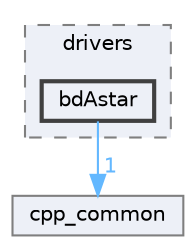 digraph "bdAstar"
{
 // LATEX_PDF_SIZE
  bgcolor="transparent";
  edge [fontname=Helvetica,fontsize=10,labelfontname=Helvetica,labelfontsize=10];
  node [fontname=Helvetica,fontsize=10,shape=box,height=0.2,width=0.4];
  compound=true
  subgraph clusterdir_4fe5cf12322eb0f9892753dc20f1484c {
    graph [ bgcolor="#edf0f7", pencolor="grey50", label="drivers", fontname=Helvetica,fontsize=10 style="filled,dashed", URL="dir_4fe5cf12322eb0f9892753dc20f1484c.html",tooltip=""]
  dir_875b184fb110fdb2556185dfb40fe32e [label="bdAstar", fillcolor="#edf0f7", color="grey25", style="filled,bold", URL="dir_875b184fb110fdb2556185dfb40fe32e.html",tooltip=""];
  }
  dir_f413d2883acb285bdeb0fac3ae939ed0 [label="cpp_common", fillcolor="#edf0f7", color="grey50", style="filled", URL="dir_f413d2883acb285bdeb0fac3ae939ed0.html",tooltip=""];
  dir_875b184fb110fdb2556185dfb40fe32e->dir_f413d2883acb285bdeb0fac3ae939ed0 [headlabel="1", labeldistance=1.5 headhref="dir_000006_000036.html" href="dir_000006_000036.html" color="steelblue1" fontcolor="steelblue1"];
}
